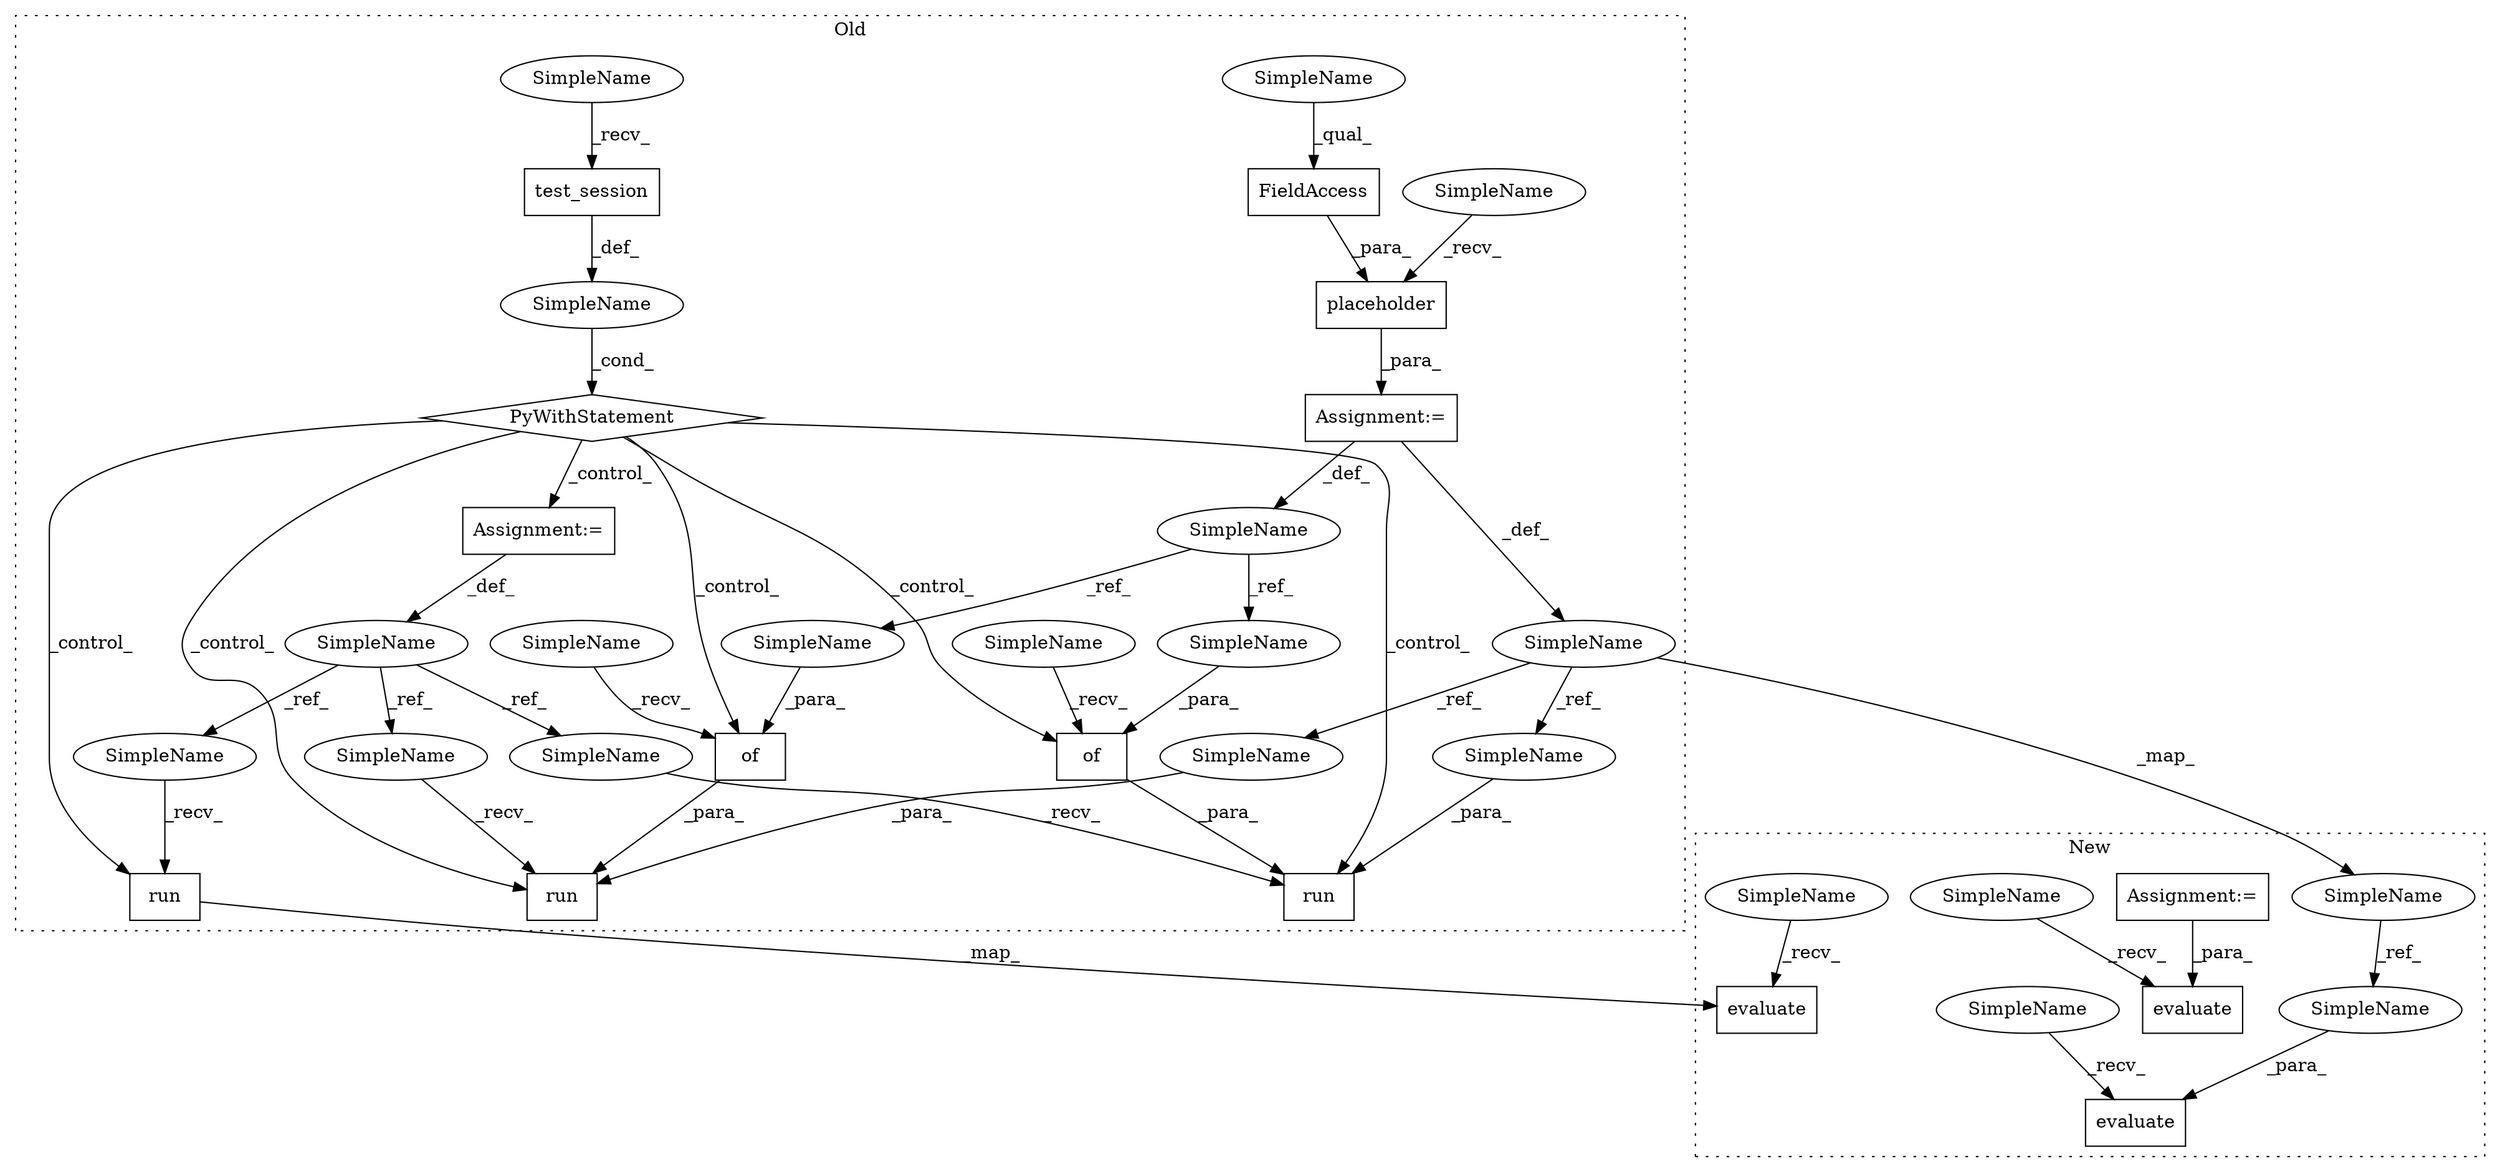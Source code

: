 digraph G {
subgraph cluster0 {
1 [label="of" a="32" s="29309,29341" l="3,1" shape="box"];
3 [label="SimpleName" a="42" s="" l="" shape="ellipse"];
4 [label="PyWithStatement" a="104" s="28857,28886" l="10,2" shape="diamond"];
5 [label="run" a="32" s="29294,29342" l="4,1" shape="box"];
6 [label="Assignment:=" a="7" s="28900" l="4" shape="box"];
7 [label="test_session" a="32" s="28872" l="14" shape="box"];
8 [label="Assignment:=" a="7" s="28680" l="1" shape="box"];
9 [label="placeholder" a="32" s="28692,28737" l="12,1" shape="box"];
10 [label="FieldAccess" a="22" s="28704" l="18" shape="box"];
11 [label="SimpleName" a="42" s="28674" l="6" shape="ellipse"];
12 [label="of" a="32" s="29183,29217" l="3,1" shape="box"];
14 [label="run" a="32" s="28917,28962" l="4,1" shape="box"];
15 [label="SimpleName" a="42" s="28900" l="4" shape="ellipse"];
16 [label="run" a="32" s="29168,29218" l="4,1" shape="box"];
17 [label="SimpleName" a="42" s="28812" l="6" shape="ellipse"];
21 [label="SimpleName" a="42" s="28704" l="10" shape="ellipse"];
22 [label="SimpleName" a="42" s="28681" l="10" shape="ellipse"];
24 [label="SimpleName" a="42" s="29305" l="3" shape="ellipse"];
25 [label="SimpleName" a="42" s="29179" l="3" shape="ellipse"];
26 [label="SimpleName" a="42" s="29312" l="6" shape="ellipse"];
27 [label="SimpleName" a="42" s="29186" l="6" shape="ellipse"];
28 [label="SimpleName" a="42" s="28867" l="4" shape="ellipse"];
29 [label="SimpleName" a="42" s="29163" l="4" shape="ellipse"];
30 [label="SimpleName" a="42" s="28912" l="4" shape="ellipse"];
31 [label="SimpleName" a="42" s="29289" l="4" shape="ellipse"];
32 [label="SimpleName" a="42" s="29172" l="6" shape="ellipse"];
33 [label="SimpleName" a="42" s="29298" l="6" shape="ellipse"];
label = "Old";
style="dotted";
}
subgraph cluster1 {
2 [label="evaluate" a="32" s="27437,27452" l="9,1" shape="box"];
13 [label="evaluate" a="32" s="27317,27367" l="9,1" shape="box"];
18 [label="SimpleName" a="42" s="27267" l="6" shape="ellipse"];
19 [label="evaluate" a="32" s="27606,27621" l="9,1" shape="box"];
20 [label="Assignment:=" a="7" s="27463" l="1" shape="box"];
23 [label="SimpleName" a="42" s="27446" l="6" shape="ellipse"];
34 [label="SimpleName" a="42" s="27312" l="4" shape="ellipse"];
35 [label="SimpleName" a="42" s="27432" l="4" shape="ellipse"];
36 [label="SimpleName" a="42" s="27601" l="4" shape="ellipse"];
label = "New";
style="dotted";
}
1 -> 5 [label="_para_"];
3 -> 4 [label="_cond_"];
4 -> 1 [label="_control_"];
4 -> 6 [label="_control_"];
4 -> 12 [label="_control_"];
4 -> 14 [label="_control_"];
4 -> 16 [label="_control_"];
4 -> 5 [label="_control_"];
6 -> 15 [label="_def_"];
7 -> 3 [label="_def_"];
8 -> 11 [label="_def_"];
8 -> 17 [label="_def_"];
9 -> 8 [label="_para_"];
10 -> 9 [label="_para_"];
11 -> 27 [label="_ref_"];
11 -> 26 [label="_ref_"];
12 -> 16 [label="_para_"];
14 -> 13 [label="_map_"];
15 -> 30 [label="_ref_"];
15 -> 29 [label="_ref_"];
15 -> 31 [label="_ref_"];
17 -> 18 [label="_map_"];
17 -> 33 [label="_ref_"];
17 -> 32 [label="_ref_"];
18 -> 23 [label="_ref_"];
20 -> 19 [label="_para_"];
21 -> 10 [label="_qual_"];
22 -> 9 [label="_recv_"];
23 -> 2 [label="_para_"];
24 -> 1 [label="_recv_"];
25 -> 12 [label="_recv_"];
26 -> 1 [label="_para_"];
27 -> 12 [label="_para_"];
28 -> 7 [label="_recv_"];
29 -> 16 [label="_recv_"];
30 -> 14 [label="_recv_"];
31 -> 5 [label="_recv_"];
32 -> 16 [label="_para_"];
33 -> 5 [label="_para_"];
34 -> 13 [label="_recv_"];
35 -> 2 [label="_recv_"];
36 -> 19 [label="_recv_"];
}